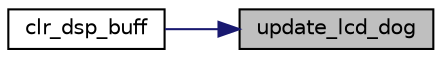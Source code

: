 digraph "update_lcd_dog"
{
 // LATEX_PDF_SIZE
  edge [fontname="Helvetica",fontsize="10",labelfontname="Helvetica",labelfontsize="10"];
  node [fontname="Helvetica",fontsize="10",shape=record];
  rankdir="RL";
  Node1 [label="update_lcd_dog",height=0.2,width=0.4,color="black", fillcolor="grey75", style="filled", fontcolor="black",tooltip=" "];
  Node1 -> Node2 [dir="back",color="midnightblue",fontsize="10",style="solid"];
  Node2 [label="clr_dsp_buff",height=0.2,width=0.4,color="black", fillcolor="white", style="filled",URL="$lcd_8h.html#a6606d0f5a079141d7c98950307113330",tooltip=" "];
}
